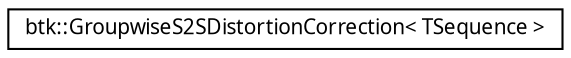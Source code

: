 digraph G
{
  edge [fontname="FreeSans.ttf",fontsize="10",labelfontname="FreeSans.ttf",labelfontsize="10"];
  node [fontname="FreeSans.ttf",fontsize="10",shape=record];
  rankdir=LR;
  Node1 [label="btk::GroupwiseS2SDistortionCorrection\< TSequence \>",height=0.2,width=0.4,color="black", fillcolor="white", style="filled",URL="$classbtk_1_1_groupwise_s2_s_distortion_correction.html",tooltip="Describe the class briefly here."];
}

